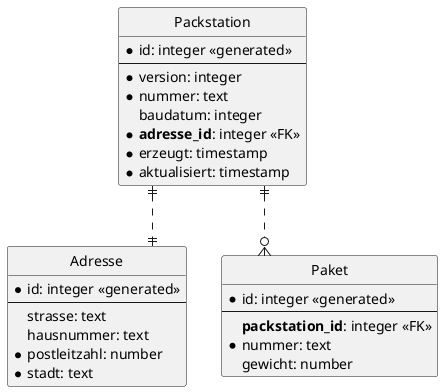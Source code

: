 ' Preview durch <Alt>d

@startuml ER Diagramm

' hide the spot
hide circle

' evtl. Prbleme mit Kraehenfuessen vermeiden
skinparam linetype ortho

entity "Packstation" {
  * id: integer <<generated>>
  --
  * version: integer
  * nummer: text
    baudatum: integer
  * **adresse_id**: integer <<FK>>
  * erzeugt: timestamp
  * aktualisiert: timestamp
}

entity "Adresse" {
  * id: integer <<generated>>
  --
    strasse: text
    hausnummer: text
  * postleitzahl: number
  * stadt: text
}

entity "Paket" {
  * id: integer <<generated>>
  --
    **packstation_id**: integer <<FK>>
  * nummer: text
    gewicht: number
}

Packstation ||..|| Adresse
Packstation ||..o{ Paket

@enduml
